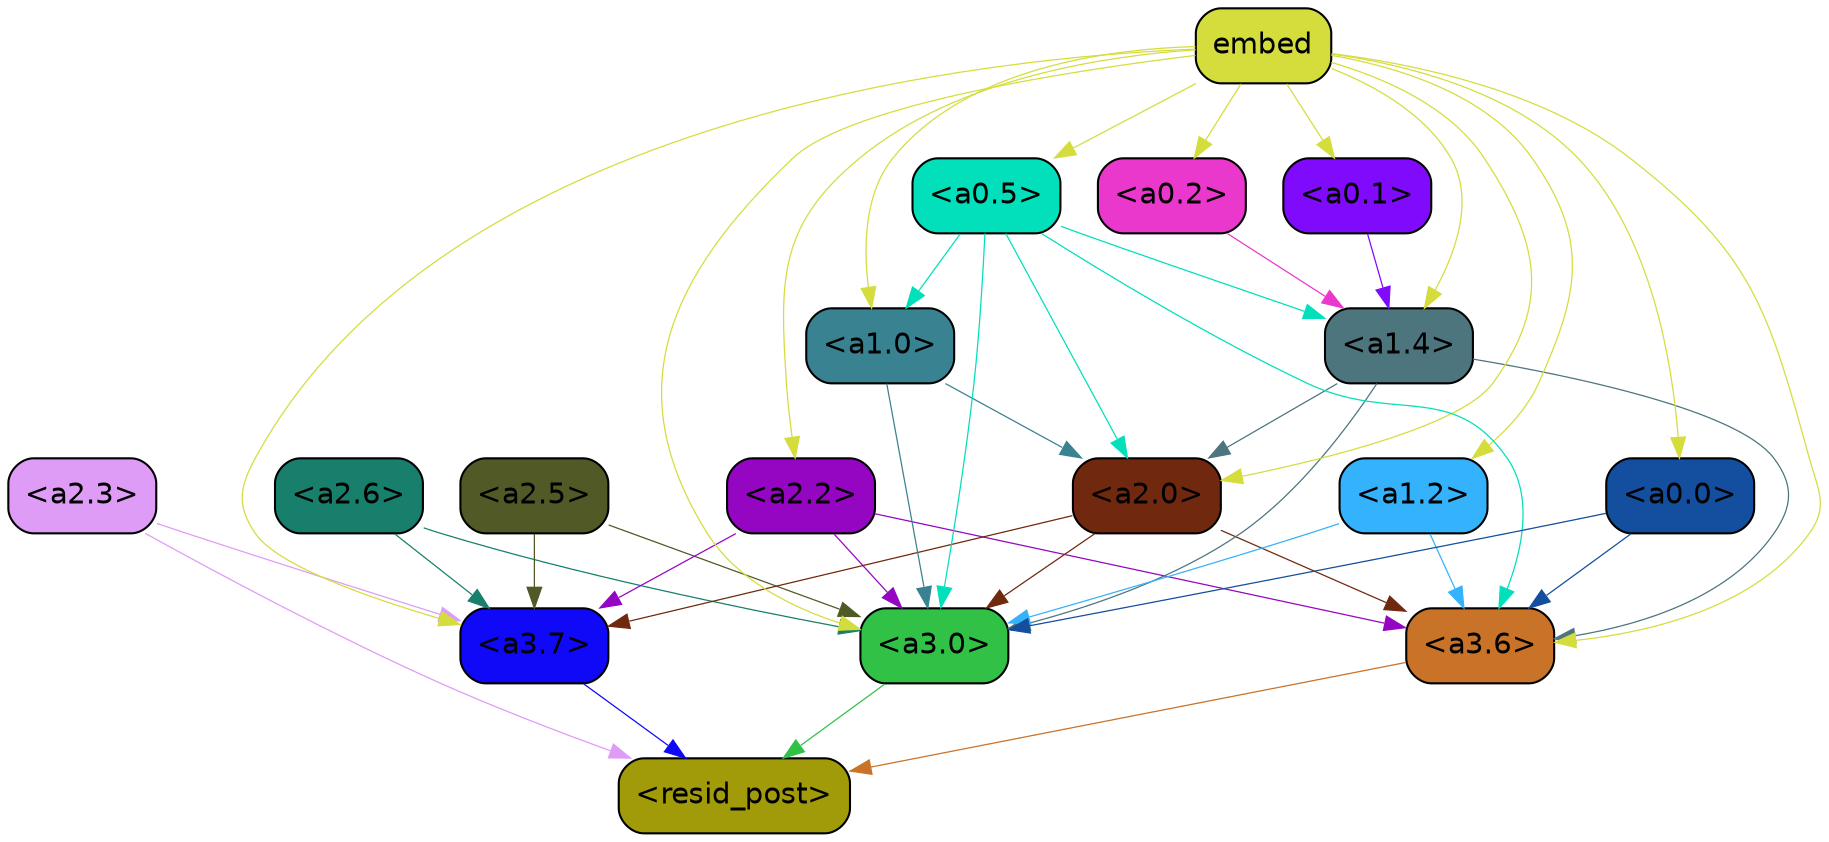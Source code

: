 strict digraph "" {
	graph [bgcolor=transparent,
		layout=dot,
		overlap=false,
		splines=true
	];
	"<a3.7>"	[color=black,
		fillcolor="#0f09f8",
		fontname=Helvetica,
		shape=box,
		style="filled, rounded"];
	"<resid_post>"	[color=black,
		fillcolor="#a19b09",
		fontname=Helvetica,
		shape=box,
		style="filled, rounded"];
	"<a3.7>" -> "<resid_post>"	[color="#0f09f8",
		penwidth=0.6];
	"<a3.6>"	[color=black,
		fillcolor="#c97329",
		fontname=Helvetica,
		shape=box,
		style="filled, rounded"];
	"<a3.6>" -> "<resid_post>"	[color="#c97329",
		penwidth=0.6];
	"<a3.0>"	[color=black,
		fillcolor="#32c147",
		fontname=Helvetica,
		shape=box,
		style="filled, rounded"];
	"<a3.0>" -> "<resid_post>"	[color="#32c147",
		penwidth=0.6];
	"<a2.3>"	[color=black,
		fillcolor="#df9cf6",
		fontname=Helvetica,
		shape=box,
		style="filled, rounded"];
	"<a2.3>" -> "<a3.7>"	[color="#df9cf6",
		penwidth=0.6];
	"<a2.3>" -> "<resid_post>"	[color="#df9cf6",
		penwidth=0.6];
	"<a2.6>"	[color=black,
		fillcolor="#187f6c",
		fontname=Helvetica,
		shape=box,
		style="filled, rounded"];
	"<a2.6>" -> "<a3.7>"	[color="#187f6c",
		penwidth=0.6];
	"<a2.6>" -> "<a3.0>"	[color="#187f6c",
		penwidth=0.6];
	"<a2.5>"	[color=black,
		fillcolor="#515926",
		fontname=Helvetica,
		shape=box,
		style="filled, rounded"];
	"<a2.5>" -> "<a3.7>"	[color="#515926",
		penwidth=0.6];
	"<a2.5>" -> "<a3.0>"	[color="#515926",
		penwidth=0.6];
	"<a2.2>"	[color=black,
		fillcolor="#9506c2",
		fontname=Helvetica,
		shape=box,
		style="filled, rounded"];
	"<a2.2>" -> "<a3.7>"	[color="#9506c2",
		penwidth=0.6];
	"<a2.2>" -> "<a3.6>"	[color="#9506c2",
		penwidth=0.6];
	"<a2.2>" -> "<a3.0>"	[color="#9506c2",
		penwidth=0.6];
	"<a2.0>"	[color=black,
		fillcolor="#70290e",
		fontname=Helvetica,
		shape=box,
		style="filled, rounded"];
	"<a2.0>" -> "<a3.7>"	[color="#70290e",
		penwidth=0.6];
	"<a2.0>" -> "<a3.6>"	[color="#70290e",
		penwidth=0.6];
	"<a2.0>" -> "<a3.0>"	[color="#70290e",
		penwidth=0.6];
	"<a1.4>"	[color=black,
		fillcolor="#4d757e",
		fontname=Helvetica,
		shape=box,
		style="filled, rounded"];
	"<a1.4>" -> "<a3.6>"	[color="#4d757e",
		penwidth=0.6];
	"<a1.4>" -> "<a3.0>"	[color="#4d757e",
		penwidth=0.6];
	"<a1.4>" -> "<a2.0>"	[color="#4d757e",
		penwidth=0.6];
	"<a1.2>"	[color=black,
		fillcolor="#34b3fc",
		fontname=Helvetica,
		shape=box,
		style="filled, rounded"];
	"<a1.2>" -> "<a3.6>"	[color="#34b3fc",
		penwidth=0.6];
	"<a1.2>" -> "<a3.0>"	[color="#34b3fc",
		penwidth=0.6];
	embed	[color=black,
		fillcolor="#d5dd3d",
		fontname=Helvetica,
		shape=box,
		style="filled, rounded"];
	embed -> "<a3.7>"	[color="#d5dd3d",
		penwidth=0.6];
	embed -> "<a3.6>"	[color="#d5dd3d",
		penwidth=0.6];
	embed -> "<a3.0>"	[color="#d5dd3d",
		penwidth=0.6];
	embed -> "<a2.2>"	[color="#d5dd3d",
		penwidth=0.6];
	embed -> "<a2.0>"	[color="#d5dd3d",
		penwidth=0.6];
	embed -> "<a1.4>"	[color="#d5dd3d",
		penwidth=0.6];
	embed -> "<a1.2>"	[color="#d5dd3d",
		penwidth=0.6];
	"<a1.0>"	[color=black,
		fillcolor="#398292",
		fontname=Helvetica,
		shape=box,
		style="filled, rounded"];
	embed -> "<a1.0>"	[color="#d5dd3d",
		penwidth=0.6];
	"<a0.5>"	[color=black,
		fillcolor="#01e0bb",
		fontname=Helvetica,
		shape=box,
		style="filled, rounded"];
	embed -> "<a0.5>"	[color="#d5dd3d",
		penwidth=0.6];
	"<a0.0>"	[color=black,
		fillcolor="#144e9e",
		fontname=Helvetica,
		shape=box,
		style="filled, rounded"];
	embed -> "<a0.0>"	[color="#d5dd3d",
		penwidth=0.6];
	"<a0.2>"	[color=black,
		fillcolor="#eb38cc",
		fontname=Helvetica,
		shape=box,
		style="filled, rounded"];
	embed -> "<a0.2>"	[color="#d5dd3d",
		penwidth=0.6];
	"<a0.1>"	[color=black,
		fillcolor="#800afb",
		fontname=Helvetica,
		shape=box,
		style="filled, rounded"];
	embed -> "<a0.1>"	[color="#d5dd3d",
		penwidth=0.6];
	"<a1.0>" -> "<a3.0>"	[color="#398292",
		penwidth=0.6];
	"<a1.0>" -> "<a2.0>"	[color="#398292",
		penwidth=0.6];
	"<a0.5>" -> "<a3.6>"	[color="#01e0bb",
		penwidth=0.6];
	"<a0.5>" -> "<a3.0>"	[color="#01e0bb",
		penwidth=0.6];
	"<a0.5>" -> "<a2.0>"	[color="#01e0bb",
		penwidth=0.6];
	"<a0.5>" -> "<a1.4>"	[color="#01e0bb",
		penwidth=0.6];
	"<a0.5>" -> "<a1.0>"	[color="#01e0bb",
		penwidth=0.6];
	"<a0.0>" -> "<a3.6>"	[color="#144e9e",
		penwidth=0.6];
	"<a0.0>" -> "<a3.0>"	[color="#144e9e",
		penwidth=0.6];
	"<a0.2>" -> "<a1.4>"	[color="#eb38cc",
		penwidth=0.6];
	"<a0.1>" -> "<a1.4>"	[color="#800afb",
		penwidth=0.6];
}
